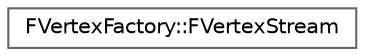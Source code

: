 digraph "Graphical Class Hierarchy"
{
 // INTERACTIVE_SVG=YES
 // LATEX_PDF_SIZE
  bgcolor="transparent";
  edge [fontname=Helvetica,fontsize=10,labelfontname=Helvetica,labelfontsize=10];
  node [fontname=Helvetica,fontsize=10,shape=box,height=0.2,width=0.4];
  rankdir="LR";
  Node0 [id="Node000000",label="FVertexFactory::FVertexStream",height=0.2,width=0.4,color="grey40", fillcolor="white", style="filled",URL="$d3/d7b/structFVertexFactory_1_1FVertexStream.html",tooltip="Information needed to set a vertex stream."];
}
